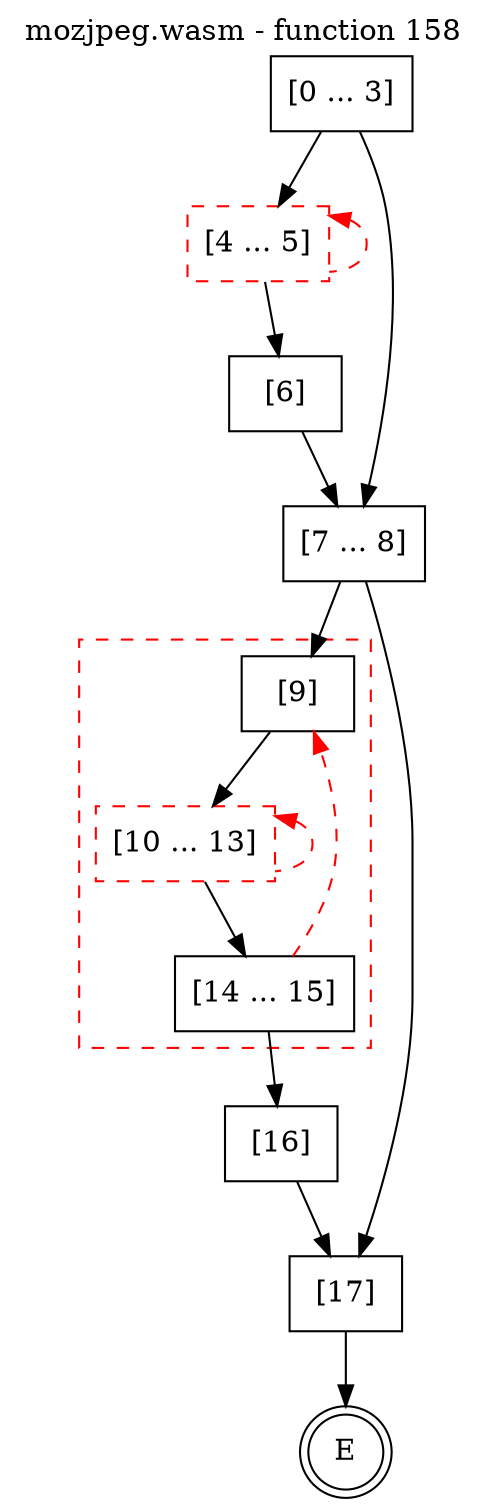 digraph finite_state_machine {
    label = "mozjpeg.wasm - function 158"
    labelloc =  t
    labelfontsize = 16
    labelfontcolor = black
    labelfontname = "Helvetica"
    node [shape = doublecircle]; E ;
    node [shape = box];
    node [shape=box, color=black, style=solid] 0[label="[0 ... 3]"]
    node [shape=box, color=red, style=dashed] 4[label="[4 ... 5]"]
    node [shape=box, color=black, style=solid] 6[label="[6]"]
    node [shape=box, color=black, style=solid] 7[label="[7 ... 8]"]
    subgraph cluster_9{
    label = "";
    style = dashed color = red;
    node [shape=box, color=black, style=solid] 9[label="[9]"]
    node [shape=box, color=red, style=dashed] 10[label="[10 ... 13]"]
    node [shape=box, color=black, style=solid] 14[label="[14 ... 15]"]
    }
    node [shape=box, color=black, style=solid] 16[label="[16]"]
    node [shape=box, color=black, style=solid] 17[label="[17]"]
    0 -> 4;
    0 -> 7;
    4 -> 6;
    4 -> 4[style="dashed" color="red" dir=back];
    6 -> 7;
    7 -> 9;
    7 -> 17;
    9 -> 10;
    10 -> 14;
    10 -> 10[style="dashed" color="red" dir=back];
    14 -> 9[style="dashed" color="red"];
    14 -> 16;
    16 -> 17;
    17 -> E;
}
